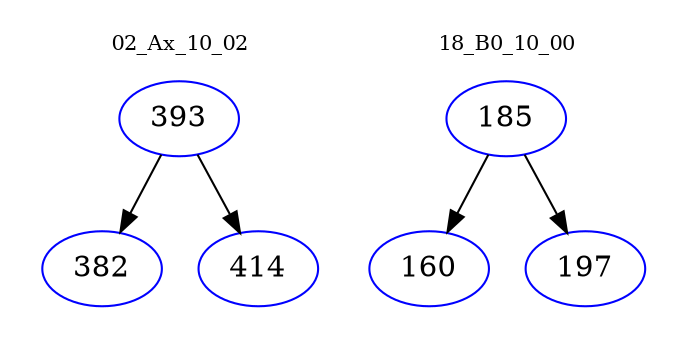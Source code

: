 digraph{
subgraph cluster_0 {
color = white
label = "02_Ax_10_02";
fontsize=10;
T0_393 [label="393", color="blue"]
T0_393 -> T0_382 [color="black"]
T0_382 [label="382", color="blue"]
T0_393 -> T0_414 [color="black"]
T0_414 [label="414", color="blue"]
}
subgraph cluster_1 {
color = white
label = "18_B0_10_00";
fontsize=10;
T1_185 [label="185", color="blue"]
T1_185 -> T1_160 [color="black"]
T1_160 [label="160", color="blue"]
T1_185 -> T1_197 [color="black"]
T1_197 [label="197", color="blue"]
}
}
